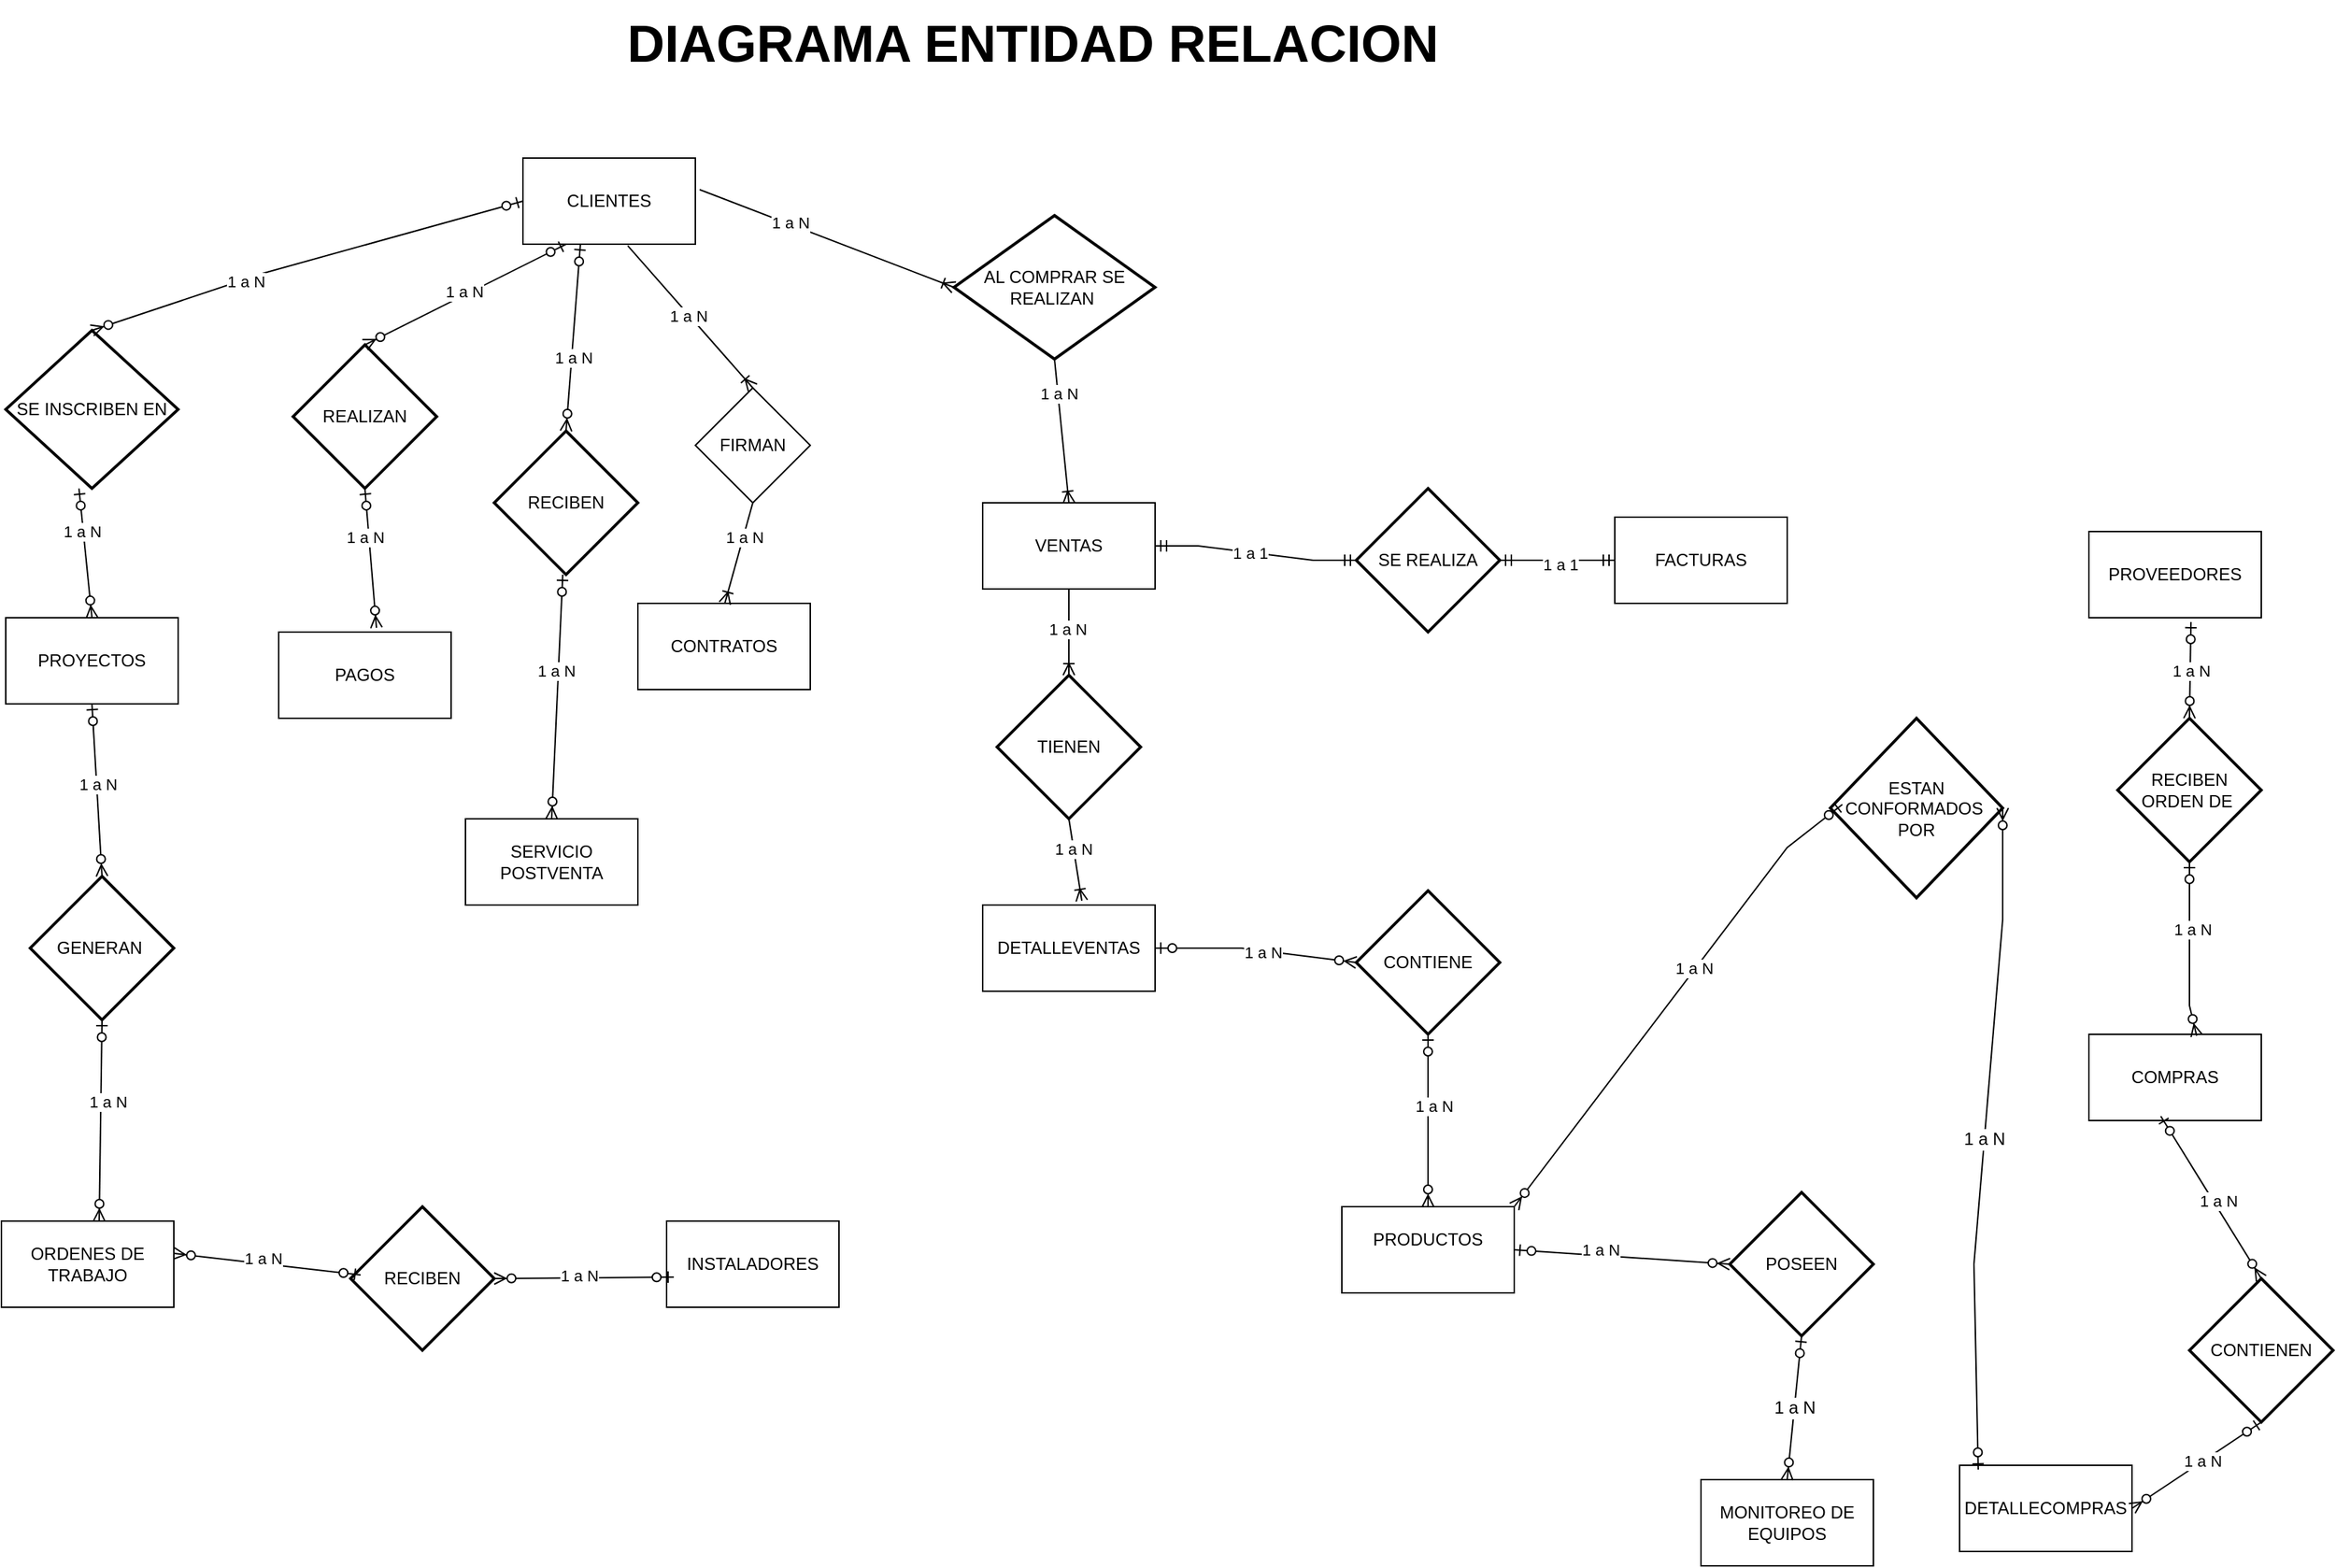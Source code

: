 <mxfile version="24.7.17">
  <diagram name="Página-1" id="pweJRx5QPmdleeNw7f2O">
    <mxGraphModel dx="2501" dy="854" grid="1" gridSize="10" guides="1" tooltips="1" connect="1" arrows="1" fold="1" page="1" pageScale="1" pageWidth="827" pageHeight="1169" math="0" shadow="0">
      <root>
        <mxCell id="0" />
        <mxCell id="1" parent="0" />
        <mxCell id="CMIFHoFZZppcYvuTfOI5-1" value="&lt;b&gt;&lt;font style=&quot;font-size: 36px;&quot;&gt;DIAGRAMA ENTIDAD RELACION&amp;nbsp;&lt;/font&gt;&lt;/b&gt;" style="text;html=1;align=center;verticalAlign=middle;whiteSpace=wrap;rounded=0;" vertex="1" parent="1">
          <mxGeometry x="-60" y="60" width="700" height="60" as="geometry" />
        </mxCell>
        <mxCell id="CMIFHoFZZppcYvuTfOI5-2" value="CLIENTES" style="rounded=0;whiteSpace=wrap;html=1;" vertex="1" parent="1">
          <mxGeometry x="-70" y="170" width="120" height="60" as="geometry" />
        </mxCell>
        <mxCell id="CMIFHoFZZppcYvuTfOI5-3" value="PROVEEDORES" style="rounded=0;whiteSpace=wrap;html=1;" vertex="1" parent="1">
          <mxGeometry x="1020" y="430" width="120" height="60" as="geometry" />
        </mxCell>
        <mxCell id="CMIFHoFZZppcYvuTfOI5-4" value="CONTRATOS" style="rounded=0;whiteSpace=wrap;html=1;" vertex="1" parent="1">
          <mxGeometry x="10" y="480" width="120" height="60" as="geometry" />
        </mxCell>
        <mxCell id="CMIFHoFZZppcYvuTfOI5-5" value="COMPRAS" style="rounded=0;whiteSpace=wrap;html=1;" vertex="1" parent="1">
          <mxGeometry x="1020" y="780" width="120" height="60" as="geometry" />
        </mxCell>
        <mxCell id="CMIFHoFZZppcYvuTfOI5-6" value="PROYECTOS" style="rounded=0;whiteSpace=wrap;html=1;" vertex="1" parent="1">
          <mxGeometry x="-430" y="490" width="120" height="60" as="geometry" />
        </mxCell>
        <mxCell id="CMIFHoFZZppcYvuTfOI5-8" value="VENTAS" style="rounded=0;whiteSpace=wrap;html=1;" vertex="1" parent="1">
          <mxGeometry x="250" y="410" width="120" height="60" as="geometry" />
        </mxCell>
        <mxCell id="CMIFHoFZZppcYvuTfOI5-9" value="DETALLECOMPRAS" style="rounded=0;whiteSpace=wrap;html=1;" vertex="1" parent="1">
          <mxGeometry x="930" y="1080" width="120" height="60" as="geometry" />
        </mxCell>
        <mxCell id="CMIFHoFZZppcYvuTfOI5-10" value="DETALLEVENTAS" style="rounded=0;whiteSpace=wrap;html=1;" vertex="1" parent="1">
          <mxGeometry x="250" y="690" width="120" height="60" as="geometry" />
        </mxCell>
        <mxCell id="CMIFHoFZZppcYvuTfOI5-11" value="PRODUCTOS&lt;div&gt;&lt;br&gt;&lt;/div&gt;" style="rounded=0;whiteSpace=wrap;html=1;" vertex="1" parent="1">
          <mxGeometry x="500" y="900" width="120" height="60" as="geometry" />
        </mxCell>
        <mxCell id="CMIFHoFZZppcYvuTfOI5-12" value="FACTURAS" style="rounded=0;whiteSpace=wrap;html=1;" vertex="1" parent="1">
          <mxGeometry x="690" y="420" width="120" height="60" as="geometry" />
        </mxCell>
        <mxCell id="CMIFHoFZZppcYvuTfOI5-14" value="FIRMAN" style="rhombus;whiteSpace=wrap;html=1;" vertex="1" parent="1">
          <mxGeometry x="50" y="330" width="80" height="80" as="geometry" />
        </mxCell>
        <mxCell id="CMIFHoFZZppcYvuTfOI5-20" value="" style="fontSize=12;html=1;endArrow=ERoneToMany;rounded=0;entryX=0.5;entryY=0;entryDx=0;entryDy=0;exitX=0.608;exitY=1.017;exitDx=0;exitDy=0;exitPerimeter=0;" edge="1" parent="1" source="CMIFHoFZZppcYvuTfOI5-2" target="CMIFHoFZZppcYvuTfOI5-14">
          <mxGeometry width="100" height="100" relative="1" as="geometry">
            <mxPoint x="-20" y="240" as="sourcePoint" />
            <mxPoint x="-20" y="310" as="targetPoint" />
          </mxGeometry>
        </mxCell>
        <mxCell id="CMIFHoFZZppcYvuTfOI5-36" value="1 a N" style="edgeLabel;html=1;align=center;verticalAlign=middle;resizable=0;points=[];" vertex="1" connectable="0" parent="CMIFHoFZZppcYvuTfOI5-20">
          <mxGeometry x="-0.031" y="-1" relative="1" as="geometry">
            <mxPoint as="offset" />
          </mxGeometry>
        </mxCell>
        <mxCell id="CMIFHoFZZppcYvuTfOI5-21" value="" style="fontSize=12;html=1;endArrow=ERoneToMany;rounded=0;entryX=0.592;entryY=0;entryDx=0;entryDy=0;entryPerimeter=0;exitX=0.5;exitY=1;exitDx=0;exitDy=0;" edge="1" parent="1" source="CMIFHoFZZppcYvuTfOI5-14">
          <mxGeometry width="100" height="100" relative="1" as="geometry">
            <mxPoint x="79.48" y="410" as="sourcePoint" />
            <mxPoint x="70.52" y="480" as="targetPoint" />
          </mxGeometry>
        </mxCell>
        <mxCell id="CMIFHoFZZppcYvuTfOI5-38" value="1 a N" style="edgeLabel;html=1;align=center;verticalAlign=middle;resizable=0;points=[];" vertex="1" connectable="0" parent="CMIFHoFZZppcYvuTfOI5-21">
          <mxGeometry x="-0.312" relative="1" as="geometry">
            <mxPoint as="offset" />
          </mxGeometry>
        </mxCell>
        <mxCell id="CMIFHoFZZppcYvuTfOI5-22" value="AL COMPRAR SE REALIZAN&amp;nbsp;" style="strokeWidth=2;html=1;shape=mxgraph.flowchart.decision;whiteSpace=wrap;" vertex="1" parent="1">
          <mxGeometry x="230" y="210" width="140" height="100" as="geometry" />
        </mxCell>
        <mxCell id="CMIFHoFZZppcYvuTfOI5-23" value="TIENEN" style="strokeWidth=2;html=1;shape=mxgraph.flowchart.decision;whiteSpace=wrap;" vertex="1" parent="1">
          <mxGeometry x="260" y="530" width="100" height="100" as="geometry" />
        </mxCell>
        <mxCell id="CMIFHoFZZppcYvuTfOI5-24" value="" style="fontSize=12;html=1;endArrow=ERoneToMany;rounded=0;entryX=0.5;entryY=0;entryDx=0;entryDy=0;exitX=0.5;exitY=1;exitDx=0;exitDy=0;exitPerimeter=0;" edge="1" parent="1" source="CMIFHoFZZppcYvuTfOI5-22" target="CMIFHoFZZppcYvuTfOI5-8">
          <mxGeometry width="100" height="100" relative="1" as="geometry">
            <mxPoint x="420" y="244" as="sourcePoint" />
            <mxPoint x="350" y="400" as="targetPoint" />
          </mxGeometry>
        </mxCell>
        <mxCell id="CMIFHoFZZppcYvuTfOI5-40" value="1 a N" style="edgeLabel;html=1;align=center;verticalAlign=middle;resizable=0;points=[];" vertex="1" connectable="0" parent="CMIFHoFZZppcYvuTfOI5-24">
          <mxGeometry x="-0.533" relative="1" as="geometry">
            <mxPoint as="offset" />
          </mxGeometry>
        </mxCell>
        <mxCell id="CMIFHoFZZppcYvuTfOI5-26" value="" style="fontSize=12;html=1;endArrow=ERoneToMany;rounded=0;entryX=0;entryY=0.5;entryDx=0;entryDy=0;entryPerimeter=0;exitX=1.025;exitY=0.367;exitDx=0;exitDy=0;exitPerimeter=0;" edge="1" parent="1" source="CMIFHoFZZppcYvuTfOI5-2" target="CMIFHoFZZppcYvuTfOI5-22">
          <mxGeometry width="100" height="100" relative="1" as="geometry">
            <mxPoint x="140" y="230" as="sourcePoint" />
            <mxPoint x="240" y="130" as="targetPoint" />
          </mxGeometry>
        </mxCell>
        <mxCell id="CMIFHoFZZppcYvuTfOI5-39" value="1 a N" style="edgeLabel;html=1;align=center;verticalAlign=middle;resizable=0;points=[];" vertex="1" connectable="0" parent="CMIFHoFZZppcYvuTfOI5-26">
          <mxGeometry x="-0.3" y="1" relative="1" as="geometry">
            <mxPoint as="offset" />
          </mxGeometry>
        </mxCell>
        <mxCell id="CMIFHoFZZppcYvuTfOI5-27" value="" style="fontSize=12;html=1;endArrow=ERoneToMany;rounded=0;entryX=0.5;entryY=0;entryDx=0;entryDy=0;entryPerimeter=0;exitX=0.5;exitY=1;exitDx=0;exitDy=0;" edge="1" parent="1" source="CMIFHoFZZppcYvuTfOI5-8" target="CMIFHoFZZppcYvuTfOI5-23">
          <mxGeometry width="100" height="100" relative="1" as="geometry">
            <mxPoint x="160" y="710" as="sourcePoint" />
            <mxPoint x="260" y="610" as="targetPoint" />
          </mxGeometry>
        </mxCell>
        <mxCell id="CMIFHoFZZppcYvuTfOI5-34" value="1 a N" style="edgeLabel;html=1;align=center;verticalAlign=middle;resizable=0;points=[];" vertex="1" connectable="0" parent="CMIFHoFZZppcYvuTfOI5-27">
          <mxGeometry x="-0.067" y="-1" relative="1" as="geometry">
            <mxPoint as="offset" />
          </mxGeometry>
        </mxCell>
        <mxCell id="CMIFHoFZZppcYvuTfOI5-28" value="" style="fontSize=12;html=1;endArrow=ERoneToMany;rounded=0;entryX=0.575;entryY=-0.05;entryDx=0;entryDy=0;entryPerimeter=0;" edge="1" parent="1" target="CMIFHoFZZppcYvuTfOI5-10">
          <mxGeometry width="100" height="100" relative="1" as="geometry">
            <mxPoint x="310" y="630" as="sourcePoint" />
            <mxPoint x="410" y="530" as="targetPoint" />
          </mxGeometry>
        </mxCell>
        <mxCell id="CMIFHoFZZppcYvuTfOI5-35" value="1 a N" style="edgeLabel;html=1;align=center;verticalAlign=middle;resizable=0;points=[];" vertex="1" connectable="0" parent="CMIFHoFZZppcYvuTfOI5-28">
          <mxGeometry x="-0.28" y="-1" relative="1" as="geometry">
            <mxPoint as="offset" />
          </mxGeometry>
        </mxCell>
        <mxCell id="CMIFHoFZZppcYvuTfOI5-29" value="SE REALIZA" style="strokeWidth=2;html=1;shape=mxgraph.flowchart.decision;whiteSpace=wrap;" vertex="1" parent="1">
          <mxGeometry x="510" y="400" width="100" height="100" as="geometry" />
        </mxCell>
        <mxCell id="CMIFHoFZZppcYvuTfOI5-30" value="" style="edgeStyle=entityRelationEdgeStyle;fontSize=12;html=1;endArrow=ERmandOne;startArrow=ERmandOne;rounded=0;entryX=0;entryY=0.5;entryDx=0;entryDy=0;entryPerimeter=0;" edge="1" parent="1" target="CMIFHoFZZppcYvuTfOI5-29">
          <mxGeometry width="100" height="100" relative="1" as="geometry">
            <mxPoint x="370" y="440" as="sourcePoint" />
            <mxPoint x="520" y="420" as="targetPoint" />
          </mxGeometry>
        </mxCell>
        <mxCell id="CMIFHoFZZppcYvuTfOI5-33" value="1 a 1" style="edgeLabel;html=1;align=center;verticalAlign=middle;resizable=0;points=[];" vertex="1" connectable="0" parent="CMIFHoFZZppcYvuTfOI5-30">
          <mxGeometry x="-0.058" relative="1" as="geometry">
            <mxPoint as="offset" />
          </mxGeometry>
        </mxCell>
        <mxCell id="CMIFHoFZZppcYvuTfOI5-31" value="" style="edgeStyle=entityRelationEdgeStyle;fontSize=12;html=1;endArrow=ERmandOne;startArrow=ERmandOne;rounded=0;entryX=0;entryY=0.5;entryDx=0;entryDy=0;" edge="1" parent="1" target="CMIFHoFZZppcYvuTfOI5-12">
          <mxGeometry width="100" height="100" relative="1" as="geometry">
            <mxPoint x="610" y="450" as="sourcePoint" />
            <mxPoint x="710" y="350" as="targetPoint" />
          </mxGeometry>
        </mxCell>
        <mxCell id="CMIFHoFZZppcYvuTfOI5-32" value="1 a 1" style="edgeLabel;html=1;align=center;verticalAlign=middle;resizable=0;points=[];" vertex="1" connectable="0" parent="CMIFHoFZZppcYvuTfOI5-31">
          <mxGeometry x="0.05" y="-3" relative="1" as="geometry">
            <mxPoint as="offset" />
          </mxGeometry>
        </mxCell>
        <mxCell id="CMIFHoFZZppcYvuTfOI5-41" value="PAGOS" style="rounded=0;whiteSpace=wrap;html=1;" vertex="1" parent="1">
          <mxGeometry x="-240" y="500" width="120" height="60" as="geometry" />
        </mxCell>
        <mxCell id="CMIFHoFZZppcYvuTfOI5-42" value="REALIZAN" style="strokeWidth=2;html=1;shape=mxgraph.flowchart.decision;whiteSpace=wrap;" vertex="1" parent="1">
          <mxGeometry x="-230" y="300" width="100" height="100" as="geometry" />
        </mxCell>
        <mxCell id="CMIFHoFZZppcYvuTfOI5-43" value="" style="fontSize=12;html=1;endArrow=ERzeroToMany;startArrow=ERzeroToOne;rounded=0;entryX=0.5;entryY=0;entryDx=0;entryDy=0;entryPerimeter=0;exitX=0.25;exitY=1;exitDx=0;exitDy=0;" edge="1" parent="1" source="CMIFHoFZZppcYvuTfOI5-2" target="CMIFHoFZZppcYvuTfOI5-42">
          <mxGeometry width="100" height="100" relative="1" as="geometry">
            <mxPoint x="-20" y="220" as="sourcePoint" />
            <mxPoint x="-210" y="290" as="targetPoint" />
          </mxGeometry>
        </mxCell>
        <mxCell id="CMIFHoFZZppcYvuTfOI5-44" value="&lt;span style=&quot;color: rgba(0, 0, 0, 0); font-family: monospace; font-size: 0px; text-align: start; background-color: rgb(27, 29, 30);&quot;&gt;%3CmxGraphModel%3E%3Croot%3E%3CmxCell%20id%3D%220%22%2F%3E%3CmxCell%20id%3D%221%22%20parent%3D%220%22%2F%3E%3CmxCell%20id%3D%222%22%20value%3D%22PROYECTOS%22%20style%3D%22rounded%3D0%3BwhiteSpace%3Dwrap%3Bhtml%3D1%3B%22%20vertex%3D%221%22%20parent%3D%221%22%3E%3CmxGeometry%20x%3D%22430%22%20y%3D%22810%22%20width%3D%22120%22%20height%3D%2260%22%20as%3D%22geometry%22%2F%3E%3C%2FmxCell%3E%3C%2Froot%3E%3C%2FmxGraphModel%3E&lt;/span&gt;" style="edgeLabel;html=1;align=center;verticalAlign=middle;resizable=0;points=[];" vertex="1" connectable="0" parent="CMIFHoFZZppcYvuTfOI5-43">
          <mxGeometry x="-0.009" y="2" relative="1" as="geometry">
            <mxPoint as="offset" />
          </mxGeometry>
        </mxCell>
        <mxCell id="CMIFHoFZZppcYvuTfOI5-45" value="1 a N" style="edgeLabel;html=1;align=center;verticalAlign=middle;resizable=0;points=[];" vertex="1" connectable="0" parent="CMIFHoFZZppcYvuTfOI5-43">
          <mxGeometry x="0.004" y="-3" relative="1" as="geometry">
            <mxPoint as="offset" />
          </mxGeometry>
        </mxCell>
        <mxCell id="CMIFHoFZZppcYvuTfOI5-46" value="" style="fontSize=12;html=1;endArrow=ERzeroToMany;startArrow=ERzeroToOne;rounded=0;entryX=0.567;entryY=-0.05;entryDx=0;entryDy=0;entryPerimeter=0;" edge="1" parent="1" target="CMIFHoFZZppcYvuTfOI5-41">
          <mxGeometry width="100" height="100" relative="1" as="geometry">
            <mxPoint x="-180" y="400" as="sourcePoint" />
            <mxPoint x="-80" y="300" as="targetPoint" />
          </mxGeometry>
        </mxCell>
        <mxCell id="CMIFHoFZZppcYvuTfOI5-47" value="1 a N" style="edgeLabel;html=1;align=center;verticalAlign=middle;resizable=0;points=[];" vertex="1" connectable="0" parent="CMIFHoFZZppcYvuTfOI5-46">
          <mxGeometry x="-0.315" y="-3" relative="1" as="geometry">
            <mxPoint as="offset" />
          </mxGeometry>
        </mxCell>
        <mxCell id="CMIFHoFZZppcYvuTfOI5-48" value="SE INSCRIBEN EN" style="strokeWidth=2;html=1;shape=mxgraph.flowchart.decision;whiteSpace=wrap;" vertex="1" parent="1">
          <mxGeometry x="-430" y="290" width="120" height="110" as="geometry" />
        </mxCell>
        <mxCell id="CMIFHoFZZppcYvuTfOI5-49" value="" style="fontSize=12;html=1;endArrow=ERzeroToMany;startArrow=ERzeroToOne;rounded=0;entryX=0.5;entryY=0;entryDx=0;entryDy=0;" edge="1" parent="1" target="CMIFHoFZZppcYvuTfOI5-6">
          <mxGeometry width="100" height="100" relative="1" as="geometry">
            <mxPoint x="-379.02" y="400" as="sourcePoint" />
            <mxPoint x="-360.98" y="497" as="targetPoint" />
          </mxGeometry>
        </mxCell>
        <mxCell id="CMIFHoFZZppcYvuTfOI5-50" value="1 a N" style="edgeLabel;html=1;align=center;verticalAlign=middle;resizable=0;points=[];" vertex="1" connectable="0" parent="CMIFHoFZZppcYvuTfOI5-49">
          <mxGeometry x="-0.333" y="-1" relative="1" as="geometry">
            <mxPoint as="offset" />
          </mxGeometry>
        </mxCell>
        <mxCell id="CMIFHoFZZppcYvuTfOI5-52" value="" style="fontSize=12;html=1;endArrow=ERzeroToMany;startArrow=ERzeroToOne;rounded=0;entryX=0.5;entryY=0;entryDx=0;entryDy=0;entryPerimeter=0;exitX=0;exitY=0.5;exitDx=0;exitDy=0;" edge="1" parent="1" source="CMIFHoFZZppcYvuTfOI5-2" target="CMIFHoFZZppcYvuTfOI5-48">
          <mxGeometry width="100" height="100" relative="1" as="geometry">
            <mxPoint x="-90" y="190" as="sourcePoint" />
            <mxPoint x="-140" y="320" as="targetPoint" />
            <Array as="points">
              <mxPoint x="-250" y="250" />
            </Array>
          </mxGeometry>
        </mxCell>
        <mxCell id="CMIFHoFZZppcYvuTfOI5-54" value="1 a N" style="edgeLabel;html=1;align=center;verticalAlign=middle;resizable=0;points=[];" vertex="1" connectable="0" parent="CMIFHoFZZppcYvuTfOI5-52">
          <mxGeometry x="0.283" y="1" relative="1" as="geometry">
            <mxPoint as="offset" />
          </mxGeometry>
        </mxCell>
        <mxCell id="CMIFHoFZZppcYvuTfOI5-56" value="ORDENES DE TRABAJO" style="rounded=0;whiteSpace=wrap;html=1;" vertex="1" parent="1">
          <mxGeometry x="-433" y="910" width="120" height="60" as="geometry" />
        </mxCell>
        <mxCell id="CMIFHoFZZppcYvuTfOI5-57" value="GENERAN&amp;nbsp;" style="strokeWidth=2;html=1;shape=mxgraph.flowchart.decision;whiteSpace=wrap;" vertex="1" parent="1">
          <mxGeometry x="-413" y="670" width="100" height="100" as="geometry" />
        </mxCell>
        <mxCell id="CMIFHoFZZppcYvuTfOI5-58" value="" style="fontSize=12;html=1;endArrow=ERzeroToMany;startArrow=ERzeroToOne;rounded=0;entryX=0.5;entryY=0;entryDx=0;entryDy=0;entryPerimeter=0;" edge="1" parent="1" target="CMIFHoFZZppcYvuTfOI5-57">
          <mxGeometry width="100" height="100" relative="1" as="geometry">
            <mxPoint x="-370" y="550" as="sourcePoint" />
            <mxPoint x="-270" y="450" as="targetPoint" />
          </mxGeometry>
        </mxCell>
        <mxCell id="CMIFHoFZZppcYvuTfOI5-59" value="1 a N" style="edgeLabel;html=1;align=center;verticalAlign=middle;resizable=0;points=[];" vertex="1" connectable="0" parent="CMIFHoFZZppcYvuTfOI5-58">
          <mxGeometry x="-0.067" relative="1" as="geometry">
            <mxPoint as="offset" />
          </mxGeometry>
        </mxCell>
        <mxCell id="CMIFHoFZZppcYvuTfOI5-60" value="" style="fontSize=12;html=1;endArrow=ERzeroToMany;startArrow=ERzeroToOne;rounded=0;entryX=0.567;entryY=0;entryDx=0;entryDy=0;entryPerimeter=0;exitX=0.5;exitY=1;exitDx=0;exitDy=0;exitPerimeter=0;" edge="1" parent="1" source="CMIFHoFZZppcYvuTfOI5-57" target="CMIFHoFZZppcYvuTfOI5-56">
          <mxGeometry width="100" height="100" relative="1" as="geometry">
            <mxPoint x="-380" y="770" as="sourcePoint" />
            <mxPoint x="-280" y="670" as="targetPoint" />
          </mxGeometry>
        </mxCell>
        <mxCell id="CMIFHoFZZppcYvuTfOI5-61" value="1 a N" style="edgeLabel;html=1;align=center;verticalAlign=middle;resizable=0;points=[];" vertex="1" connectable="0" parent="CMIFHoFZZppcYvuTfOI5-60">
          <mxGeometry x="-0.196" y="5" relative="1" as="geometry">
            <mxPoint as="offset" />
          </mxGeometry>
        </mxCell>
        <mxCell id="CMIFHoFZZppcYvuTfOI5-62" value="INSTALADORES" style="rounded=0;whiteSpace=wrap;html=1;" vertex="1" parent="1">
          <mxGeometry x="30" y="910" width="120" height="60" as="geometry" />
        </mxCell>
        <mxCell id="CMIFHoFZZppcYvuTfOI5-63" value="RECIBEN" style="strokeWidth=2;html=1;shape=mxgraph.flowchart.decision;whiteSpace=wrap;" vertex="1" parent="1">
          <mxGeometry x="-190" y="900" width="100" height="100" as="geometry" />
        </mxCell>
        <mxCell id="CMIFHoFZZppcYvuTfOI5-64" value="" style="fontSize=12;html=1;endArrow=ERzeroToMany;startArrow=ERzeroToOne;rounded=0;entryX=1;entryY=0.5;entryDx=0;entryDy=0;entryPerimeter=0;exitX=0.042;exitY=0.65;exitDx=0;exitDy=0;exitPerimeter=0;" edge="1" parent="1" source="CMIFHoFZZppcYvuTfOI5-62" target="CMIFHoFZZppcYvuTfOI5-63">
          <mxGeometry width="100" height="100" relative="1" as="geometry">
            <mxPoint x="-310" y="940" as="sourcePoint" />
            <mxPoint x="-210" y="840" as="targetPoint" />
          </mxGeometry>
        </mxCell>
        <mxCell id="CMIFHoFZZppcYvuTfOI5-65" value="1 a N" style="edgeLabel;html=1;align=center;verticalAlign=middle;resizable=0;points=[];" vertex="1" connectable="0" parent="CMIFHoFZZppcYvuTfOI5-64">
          <mxGeometry x="0.052" y="-2" relative="1" as="geometry">
            <mxPoint as="offset" />
          </mxGeometry>
        </mxCell>
        <mxCell id="CMIFHoFZZppcYvuTfOI5-66" value="" style="fontSize=12;html=1;endArrow=ERzeroToMany;startArrow=ERzeroToOne;rounded=0;" edge="1" parent="1">
          <mxGeometry width="100" height="100" relative="1" as="geometry">
            <mxPoint x="-183" y="947.5" as="sourcePoint" />
            <mxPoint x="-313" y="932.5" as="targetPoint" />
          </mxGeometry>
        </mxCell>
        <mxCell id="CMIFHoFZZppcYvuTfOI5-67" value="1 a N" style="edgeLabel;html=1;align=center;verticalAlign=middle;resizable=0;points=[];" vertex="1" connectable="0" parent="CMIFHoFZZppcYvuTfOI5-66">
          <mxGeometry x="0.061" y="-4" relative="1" as="geometry">
            <mxPoint as="offset" />
          </mxGeometry>
        </mxCell>
        <mxCell id="CMIFHoFZZppcYvuTfOI5-68" value="RECIBEN ORDEN DE&amp;nbsp;" style="strokeWidth=2;html=1;shape=mxgraph.flowchart.decision;whiteSpace=wrap;" vertex="1" parent="1">
          <mxGeometry x="1040" y="560" width="100" height="100" as="geometry" />
        </mxCell>
        <mxCell id="CMIFHoFZZppcYvuTfOI5-69" value="" style="fontSize=12;html=1;endArrow=ERzeroToMany;startArrow=ERzeroToOne;rounded=0;entryX=0.5;entryY=0;entryDx=0;entryDy=0;entryPerimeter=0;exitX=0.592;exitY=1.05;exitDx=0;exitDy=0;exitPerimeter=0;" edge="1" parent="1" source="CMIFHoFZZppcYvuTfOI5-3" target="CMIFHoFZZppcYvuTfOI5-68">
          <mxGeometry width="100" height="100" relative="1" as="geometry">
            <mxPoint x="1070" y="490" as="sourcePoint" />
            <mxPoint x="1170" y="390" as="targetPoint" />
          </mxGeometry>
        </mxCell>
        <mxCell id="CMIFHoFZZppcYvuTfOI5-70" value="1 a N" style="edgeLabel;html=1;align=center;verticalAlign=middle;resizable=0;points=[];" vertex="1" connectable="0" parent="CMIFHoFZZppcYvuTfOI5-69">
          <mxGeometry x="0.015" relative="1" as="geometry">
            <mxPoint as="offset" />
          </mxGeometry>
        </mxCell>
        <mxCell id="CMIFHoFZZppcYvuTfOI5-71" value="" style="fontSize=12;html=1;endArrow=ERzeroToMany;startArrow=ERzeroToOne;rounded=0;entryX=0.625;entryY=0.017;entryDx=0;entryDy=0;entryPerimeter=0;" edge="1" parent="1" target="CMIFHoFZZppcYvuTfOI5-5">
          <mxGeometry width="100" height="100" relative="1" as="geometry">
            <mxPoint x="1090" y="660" as="sourcePoint" />
            <mxPoint x="1180" y="560" as="targetPoint" />
            <Array as="points">
              <mxPoint x="1090" y="760" />
            </Array>
          </mxGeometry>
        </mxCell>
        <mxCell id="CMIFHoFZZppcYvuTfOI5-72" value="1 a N" style="edgeLabel;html=1;align=center;verticalAlign=middle;resizable=0;points=[];" vertex="1" connectable="0" parent="CMIFHoFZZppcYvuTfOI5-71">
          <mxGeometry x="-0.232" y="2" relative="1" as="geometry">
            <mxPoint as="offset" />
          </mxGeometry>
        </mxCell>
        <mxCell id="CMIFHoFZZppcYvuTfOI5-73" value="CONTIENEN" style="strokeWidth=2;html=1;shape=mxgraph.flowchart.decision;whiteSpace=wrap;" vertex="1" parent="1">
          <mxGeometry x="1090" y="950" width="100" height="100" as="geometry" />
        </mxCell>
        <mxCell id="CMIFHoFZZppcYvuTfOI5-74" value="" style="fontSize=12;html=1;endArrow=ERzeroToMany;startArrow=ERzeroToOne;rounded=0;entryX=0.5;entryY=0;entryDx=0;entryDy=0;entryPerimeter=0;exitX=0.417;exitY=0.95;exitDx=0;exitDy=0;exitPerimeter=0;" edge="1" parent="1" source="CMIFHoFZZppcYvuTfOI5-5" target="CMIFHoFZZppcYvuTfOI5-73">
          <mxGeometry width="100" height="100" relative="1" as="geometry">
            <mxPoint x="1060" y="850" as="sourcePoint" />
            <mxPoint x="1160" y="750" as="targetPoint" />
          </mxGeometry>
        </mxCell>
        <mxCell id="CMIFHoFZZppcYvuTfOI5-75" value="1 a N" style="edgeLabel;html=1;align=center;verticalAlign=middle;resizable=0;points=[];" vertex="1" connectable="0" parent="CMIFHoFZZppcYvuTfOI5-74">
          <mxGeometry x="0.07" y="3" relative="1" as="geometry">
            <mxPoint as="offset" />
          </mxGeometry>
        </mxCell>
        <mxCell id="CMIFHoFZZppcYvuTfOI5-78" value="CONTIENE" style="strokeWidth=2;html=1;shape=mxgraph.flowchart.decision;whiteSpace=wrap;" vertex="1" parent="1">
          <mxGeometry x="510" y="680" width="100" height="100" as="geometry" />
        </mxCell>
        <mxCell id="CMIFHoFZZppcYvuTfOI5-79" value="" style="fontSize=12;html=1;endArrow=ERzeroToMany;startArrow=ERzeroToOne;rounded=0;entryX=0;entryY=0.5;entryDx=0;entryDy=0;entryPerimeter=0;exitX=1;exitY=0.5;exitDx=0;exitDy=0;" edge="1" parent="1" source="CMIFHoFZZppcYvuTfOI5-10" target="CMIFHoFZZppcYvuTfOI5-78">
          <mxGeometry width="100" height="100" relative="1" as="geometry">
            <mxPoint x="380" y="720" as="sourcePoint" />
            <mxPoint x="460" y="620" as="targetPoint" />
            <Array as="points">
              <mxPoint x="430" y="720" />
            </Array>
          </mxGeometry>
        </mxCell>
        <mxCell id="CMIFHoFZZppcYvuTfOI5-80" value="1 a N" style="edgeLabel;html=1;align=center;verticalAlign=middle;resizable=0;points=[];" vertex="1" connectable="0" parent="CMIFHoFZZppcYvuTfOI5-79">
          <mxGeometry x="0.063" y="-1" relative="1" as="geometry">
            <mxPoint as="offset" />
          </mxGeometry>
        </mxCell>
        <mxCell id="CMIFHoFZZppcYvuTfOI5-83" value="" style="fontSize=12;html=1;endArrow=ERzeroToMany;startArrow=ERzeroToOne;rounded=0;entryX=0.5;entryY=0;entryDx=0;entryDy=0;exitX=0.5;exitY=1;exitDx=0;exitDy=0;exitPerimeter=0;" edge="1" parent="1" source="CMIFHoFZZppcYvuTfOI5-78" target="CMIFHoFZZppcYvuTfOI5-11">
          <mxGeometry width="100" height="100" relative="1" as="geometry">
            <mxPoint x="550" y="770" as="sourcePoint" />
            <mxPoint x="650" y="670" as="targetPoint" />
          </mxGeometry>
        </mxCell>
        <mxCell id="CMIFHoFZZppcYvuTfOI5-84" value="1 a N" style="edgeLabel;html=1;align=center;verticalAlign=middle;resizable=0;points=[];" vertex="1" connectable="0" parent="CMIFHoFZZppcYvuTfOI5-83">
          <mxGeometry x="-0.167" y="4" relative="1" as="geometry">
            <mxPoint as="offset" />
          </mxGeometry>
        </mxCell>
        <mxCell id="CMIFHoFZZppcYvuTfOI5-85" value="SERVICIO POSTVENTA" style="rounded=0;whiteSpace=wrap;html=1;" vertex="1" parent="1">
          <mxGeometry x="-110" y="630" width="120" height="60" as="geometry" />
        </mxCell>
        <mxCell id="CMIFHoFZZppcYvuTfOI5-86" value="MONITOREO DE EQUIPOS" style="rounded=0;whiteSpace=wrap;html=1;" vertex="1" parent="1">
          <mxGeometry x="750" y="1090" width="120" height="60" as="geometry" />
        </mxCell>
        <mxCell id="CMIFHoFZZppcYvuTfOI5-88" value="POSEEN" style="strokeWidth=2;html=1;shape=mxgraph.flowchart.decision;whiteSpace=wrap;" vertex="1" parent="1">
          <mxGeometry x="770" y="890" width="100" height="100" as="geometry" />
        </mxCell>
        <mxCell id="CMIFHoFZZppcYvuTfOI5-90" value="" style="fontSize=12;html=1;endArrow=ERzeroToMany;startArrow=ERzeroToOne;rounded=0;entryX=0;entryY=0.5;entryDx=0;entryDy=0;entryPerimeter=0;" edge="1" parent="1" target="CMIFHoFZZppcYvuTfOI5-88">
          <mxGeometry width="100" height="100" relative="1" as="geometry">
            <mxPoint x="620" y="930" as="sourcePoint" />
            <mxPoint x="720" y="830" as="targetPoint" />
          </mxGeometry>
        </mxCell>
        <mxCell id="CMIFHoFZZppcYvuTfOI5-91" value="1 a N" style="edgeLabel;html=1;align=center;verticalAlign=middle;resizable=0;points=[];" vertex="1" connectable="0" parent="CMIFHoFZZppcYvuTfOI5-90">
          <mxGeometry x="-0.203" y="4" relative="1" as="geometry">
            <mxPoint as="offset" />
          </mxGeometry>
        </mxCell>
        <mxCell id="CMIFHoFZZppcYvuTfOI5-92" value="1 a N" style="fontSize=12;html=1;endArrow=ERzeroToMany;startArrow=ERzeroToOne;rounded=0;entryX=0.5;entryY=0;entryDx=0;entryDy=0;exitX=0.5;exitY=1;exitDx=0;exitDy=0;exitPerimeter=0;" edge="1" parent="1" source="CMIFHoFZZppcYvuTfOI5-88" target="CMIFHoFZZppcYvuTfOI5-86">
          <mxGeometry width="100" height="100" relative="1" as="geometry">
            <mxPoint x="810" y="990" as="sourcePoint" />
            <mxPoint x="910" y="890" as="targetPoint" />
          </mxGeometry>
        </mxCell>
        <mxCell id="CMIFHoFZZppcYvuTfOI5-93" value="RECIBEN" style="strokeWidth=2;html=1;shape=mxgraph.flowchart.decision;whiteSpace=wrap;" vertex="1" parent="1">
          <mxGeometry x="-90" y="360" width="100" height="100" as="geometry" />
        </mxCell>
        <mxCell id="CMIFHoFZZppcYvuTfOI5-95" value="" style="fontSize=12;html=1;endArrow=ERzeroToMany;startArrow=ERzeroToOne;rounded=0;entryX=0.5;entryY=0;entryDx=0;entryDy=0;entryPerimeter=0;" edge="1" parent="1" target="CMIFHoFZZppcYvuTfOI5-93">
          <mxGeometry width="100" height="100" relative="1" as="geometry">
            <mxPoint x="-30" y="230" as="sourcePoint" />
            <mxPoint x="70" y="130" as="targetPoint" />
          </mxGeometry>
        </mxCell>
        <mxCell id="CMIFHoFZZppcYvuTfOI5-96" value="1 a N" style="edgeLabel;html=1;align=center;verticalAlign=middle;resizable=0;points=[];" vertex="1" connectable="0" parent="CMIFHoFZZppcYvuTfOI5-95">
          <mxGeometry x="0.214" y="1" relative="1" as="geometry">
            <mxPoint as="offset" />
          </mxGeometry>
        </mxCell>
        <mxCell id="CMIFHoFZZppcYvuTfOI5-97" value="" style="fontSize=12;html=1;endArrow=ERzeroToMany;startArrow=ERzeroToOne;rounded=0;entryX=0.5;entryY=0;entryDx=0;entryDy=0;" edge="1" parent="1" source="CMIFHoFZZppcYvuTfOI5-93" target="CMIFHoFZZppcYvuTfOI5-85">
          <mxGeometry width="100" height="100" relative="1" as="geometry">
            <mxPoint x="-50" y="460" as="sourcePoint" />
            <mxPoint x="50" y="360" as="targetPoint" />
          </mxGeometry>
        </mxCell>
        <mxCell id="CMIFHoFZZppcYvuTfOI5-98" value="1 a N" style="edgeLabel;html=1;align=center;verticalAlign=middle;resizable=0;points=[];" vertex="1" connectable="0" parent="CMIFHoFZZppcYvuTfOI5-97">
          <mxGeometry x="-0.212" y="-2" relative="1" as="geometry">
            <mxPoint as="offset" />
          </mxGeometry>
        </mxCell>
        <mxCell id="CMIFHoFZZppcYvuTfOI5-99" value="ESTAN CONFORMADOS&amp;nbsp;&lt;div&gt;POR&lt;/div&gt;" style="strokeWidth=2;html=1;shape=mxgraph.flowchart.decision;whiteSpace=wrap;" vertex="1" parent="1">
          <mxGeometry x="840" y="560" width="120" height="125" as="geometry" />
        </mxCell>
        <mxCell id="CMIFHoFZZppcYvuTfOI5-100" value="1 a N" style="fontSize=12;html=1;endArrow=ERzeroToMany;startArrow=ERzeroToOne;rounded=0;exitX=0.108;exitY=0.05;exitDx=0;exitDy=0;exitPerimeter=0;entryX=1;entryY=0.5;entryDx=0;entryDy=0;entryPerimeter=0;" edge="1" parent="1" source="CMIFHoFZZppcYvuTfOI5-9" target="CMIFHoFZZppcYvuTfOI5-99">
          <mxGeometry width="100" height="100" relative="1" as="geometry">
            <mxPoint x="1010" y="1130" as="sourcePoint" />
            <mxPoint x="910" y="740" as="targetPoint" />
            <Array as="points">
              <mxPoint x="940" y="940" />
              <mxPoint x="960" y="700" />
            </Array>
          </mxGeometry>
        </mxCell>
        <mxCell id="CMIFHoFZZppcYvuTfOI5-101" value="" style="fontSize=12;html=1;endArrow=ERzeroToMany;startArrow=ERzeroToOne;rounded=0;entryX=1;entryY=0;entryDx=0;entryDy=0;exitX=0.07;exitY=0.48;exitDx=0;exitDy=0;exitPerimeter=0;" edge="1" parent="1" source="CMIFHoFZZppcYvuTfOI5-99" target="CMIFHoFZZppcYvuTfOI5-11">
          <mxGeometry width="100" height="100" relative="1" as="geometry">
            <mxPoint x="770" y="740" as="sourcePoint" />
            <mxPoint x="870" y="640" as="targetPoint" />
            <Array as="points">
              <mxPoint x="810" y="650" />
            </Array>
          </mxGeometry>
        </mxCell>
        <mxCell id="CMIFHoFZZppcYvuTfOI5-102" value="1 a N" style="edgeLabel;html=1;align=center;verticalAlign=middle;resizable=0;points=[];" vertex="1" connectable="0" parent="CMIFHoFZZppcYvuTfOI5-101">
          <mxGeometry x="-0.149" y="-2" relative="1" as="geometry">
            <mxPoint y="1" as="offset" />
          </mxGeometry>
        </mxCell>
        <mxCell id="CMIFHoFZZppcYvuTfOI5-103" value="" style="fontSize=12;html=1;endArrow=ERzeroToMany;startArrow=ERzeroToOne;rounded=0;entryX=1;entryY=0.5;entryDx=0;entryDy=0;exitX=0.5;exitY=1;exitDx=0;exitDy=0;exitPerimeter=0;" edge="1" parent="1" source="CMIFHoFZZppcYvuTfOI5-73" target="CMIFHoFZZppcYvuTfOI5-9">
          <mxGeometry width="100" height="100" relative="1" as="geometry">
            <mxPoint x="1080" y="980" as="sourcePoint" />
            <mxPoint x="1180" y="880" as="targetPoint" />
          </mxGeometry>
        </mxCell>
        <mxCell id="CMIFHoFZZppcYvuTfOI5-104" value="1 a N" style="edgeLabel;html=1;align=center;verticalAlign=middle;resizable=0;points=[];" vertex="1" connectable="0" parent="CMIFHoFZZppcYvuTfOI5-103">
          <mxGeometry x="-0.085" y="-1" relative="1" as="geometry">
            <mxPoint as="offset" />
          </mxGeometry>
        </mxCell>
      </root>
    </mxGraphModel>
  </diagram>
</mxfile>
